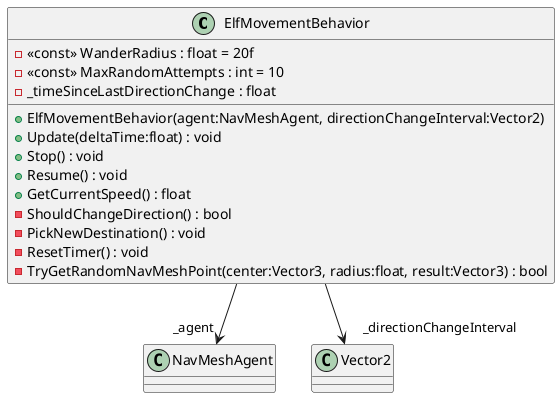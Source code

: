 @startuml
class ElfMovementBehavior {
    - <<const>> WanderRadius : float = 20f
    - <<const>> MaxRandomAttempts : int = 10
    - _timeSinceLastDirectionChange : float
    + ElfMovementBehavior(agent:NavMeshAgent, directionChangeInterval:Vector2)
    + Update(deltaTime:float) : void
    + Stop() : void
    + Resume() : void
    + GetCurrentSpeed() : float
    - ShouldChangeDirection() : bool
    - PickNewDestination() : void
    - ResetTimer() : void
    - TryGetRandomNavMeshPoint(center:Vector3, radius:float, result:Vector3) : bool
}
ElfMovementBehavior --> "_agent" NavMeshAgent
ElfMovementBehavior --> "_directionChangeInterval" Vector2
@enduml
